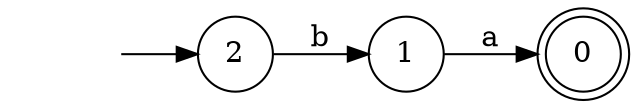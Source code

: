 digraph Automaton {
  rankdir = LR;
0 [shape=doublecircle]; 
node [shape=circle];
  1 -> 0 [label="a"];
node [shape=circle];
  initial [shape=plaintext,label=""];
  initial -> 2
  2 -> 1 [label="b"];
}

